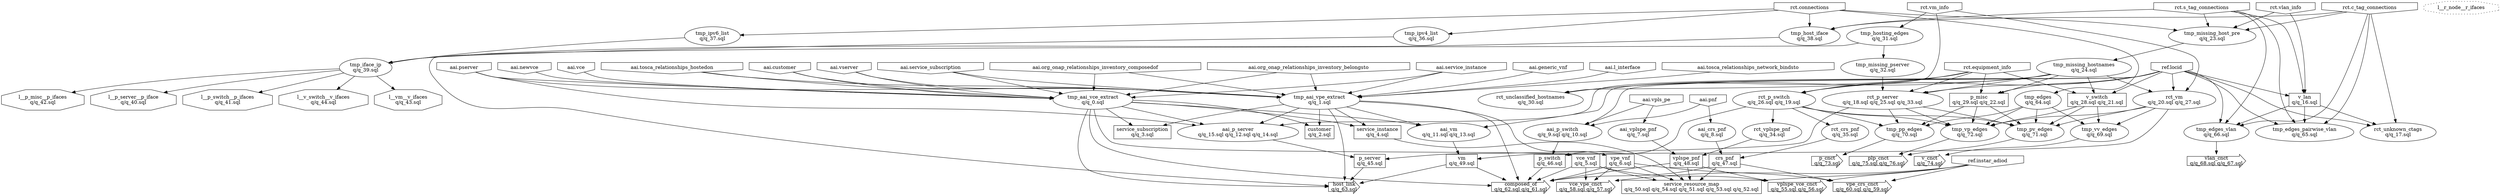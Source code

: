 digraph table_dependencies{
n0 [label="l__p_misc__p_ifaces\nq/q_42.sql", shape=octagon]
n1 [label="aai_vm\nq/q_11.sql q/q_13.sql"]
n2 [label="l__p_server__p_iface\nq/q_40.sql", shape=octagon]
n3 [label="vpe_vnf\nq/q_6.sql", shape=rect]
n4 [label="l__p_switch__p_ifaces\nq/q_41.sql", shape=octagon]
n5 [label="l__v_switch__v_ifaces\nq/q_44.sql", shape=octagon]
n6 [label="v_cnct\nq/q_74.sql", shape=rarrow]
n7 [label="host_link\nq/q_63.sql", shape=rarrow]
n8 [label="tmp_hosting_edges\nq/q_31.sql"]
n9 [label="tmp_aai_vce_extract\nq/q_0.sql"]
n10 [label="vce_vnf\nq/q_5.sql", shape=rect]
n11 [label="l__vm__v_ifaces\nq/q_43.sql", shape=octagon]
n12 [label="service_subscription\nq/q_3.sql", shape=rect]
n13 [label="crs_pnf\nq/q_47.sql", shape=rect]
n14 [label="tmp_edges_pairwise_vlan\nq/q_65.sql"]
n15 [label="rct_crs_pnf\nq/q_35.sql"]
n16 [label="rct_vplspe_pnf\nq/q_34.sql"]
n17 [label="tmp_host_iface\nq/q_38.sql"]
n18 [label="p_server\nq/q_45.sql", shape=rect]
n19 [label="vplspe_vce_cnct\nq/q_55.sql q/q_56.sql", shape=rarrow]
n20 [label="composed_of\nq/q_62.sql q/q_61.sql", shape=rarrow]
n21 [label="rct_unclassified_hostnames\nq/q_30.sql"]
n22 [label="plp_cnct\nq/q_75.sql q/q_76.sql", shape=rarrow]
n23 [label="tmp_aai_vpe_extract\nq/q_1.sql"]
n24 [label="rct_unknown_ctags\nq/q_17.sql"]
n25 [label="aai_crs_pnf\nq/q_8.sql"]
n26 [label="v_lan\nq/q_16.sql", shape=rect]
n27 [label="rct_p_server\nq/q_18.sql q/q_25.sql q/q_33.sql"]
n28 [label="service_resource_map\nq/q_50.sql q/q_54.sql q/q_51.sql q/q_53.sql q/q_52.sql", shape=rect]
n29 [label="tmp_missing_pserver\nq/q_32.sql"]
n30 [label="vplspe_pnf\nq/q_48.sql", shape=rect]
n31 [label="service_instance\nq/q_4.sql", shape=rect]
n32 [label="tmp_vp_edges\nq/q_72.sql"]
n33 [label="tmp_pp_edges\nq/q_70.sql"]
n34 [label="rct_p_switch\nq/q_26.sql q/q_19.sql"]
n35 [label="tmp_missing_hostnames\nq/q_24.sql"]
n36 [label="tmp_edges\nq/q_64.sql"]
n37 [label="vce_vpe_cnct\nq/q_58.sql q/q_57.sql", shape=rarrow]
n38 [label="tmp_edges_vlan\nq/q_66.sql"]
n39 [label="tmp_vv_edges\nq/q_69.sql"]
n40 [label="tmp_ipv4_list\nq/q_36.sql"]
n41 [label="customer\nq/q_2.sql", shape=rect]
n42 [label="aai_vplspe_pnf\nq/q_7.sql"]
n43 [label="tmp_pv_edges\nq/q_71.sql"]
n44 [label="v_switch\nq/q_28.sql q/q_21.sql", shape=rect]
n45 [label="aai_p_switch\nq/q_9.sql q/q_10.sql"]
n46 [label="aai_p_server\nq/q_15.sql q/q_12.sql q/q_14.sql"]
n47 [label="vpe_crs_cnct\nq/q_60.sql q/q_59.sql", shape=rarrow]
n48 [label="p_switch\nq/q_46.sql", shape=rect]
n49 [label="vlan_cnct\nq/q_68.sql q/q_67.sql", shape=rarrow]
n50 [label="rct_vm\nq/q_20.sql q/q_27.sql"]
n51 [label="tmp_ipv6_list\nq/q_37.sql"]
n52 [label="tmp_iface_ip\nq/q_39.sql"]
n53 [label="vm\nq/q_49.sql", shape=rect]
n54 [label="tmp_missing_host_pre\nq/q_23.sql"]
n55 [label="p_cnct\nq/q_73.sql", shape=rarrow]
n56 [label="p_misc\nq/q_29.sql q/q_22.sql", shape=rect]
n57 [label="aai.pserver", shape=invhouse]
n58 [label="aai.l_interface", shape=invhouse]
n59 [label="rct.connections", shape=invhouse]
n60 [label="aai.tosca_relationships_network_bindsto", shape=invhouse]
n61 [label="aai.tosca_relationships_hostedon", shape=invhouse]
n62 [label="rct.vm_info", shape=invhouse]
n63 [label="aai.customer", shape=invhouse]
n64 [label="aai.vserver", shape=invhouse]
n65 [label="rct.equipment_info", shape=invhouse]
n66 [label="aai.service_subscription", shape=invhouse]
n67 [label="aai.org_onap_relationships_inventory_composedof", shape=invhouse]
n68 [label="aai.vpls_pe", shape=invhouse]
n69 [label="aai.pnf", shape=invhouse]
n70 [label="aai.newvce", shape=invhouse]
n71 [label="aai.vce", shape=invhouse]
n72 [label="ref.locid", shape=invhouse]
n73 [label="rct.vlan_info", shape=invhouse]
n74 [label="aai.generic_vnf", shape=invhouse]
n75 [label="rct.c_tag_connections", shape=invhouse]
n76 [label="ref.instar_adiod", shape=invhouse]
n77 [label="aai.org_onap_relationships_inventory_belongsto", shape=invhouse]
n78 [label="aai.service_instance", shape=invhouse]
n79 [label="rct.s_tag_connections", shape=invhouse]
n52 -> n0
n9 -> n1
n72 -> n1
n23 -> n1
n52 -> n2
n23 -> n3
n52 -> n4
n52 -> n5
n39 -> n6
n9 -> n7
n53 -> n7
n18 -> n7
n23 -> n7
n8 -> n7
n62 -> n8
n63 -> n9
n66 -> n9
n78 -> n9
n77 -> n9
n71 -> n9
n70 -> n9
n67 -> n9
n61 -> n9
n64 -> n9
n57 -> n9
n9 -> n10
n52 -> n11
n9 -> n12
n23 -> n12
n25 -> n13
n15 -> n13
n79 -> n14
n72 -> n14
n75 -> n14
n26 -> n14
n34 -> n15
n34 -> n16
n59 -> n17
n75 -> n17
n79 -> n17
n27 -> n18
n46 -> n18
n76 -> n19
n30 -> n19
n10 -> n19
n30 -> n20
n48 -> n20
n13 -> n20
n9 -> n20
n10 -> n20
n53 -> n20
n23 -> n20
n3 -> n20
n35 -> n21
n65 -> n21
n62 -> n21
n32 -> n22
n43 -> n22
n63 -> n23
n66 -> n23
n78 -> n23
n77 -> n23
n74 -> n23
n67 -> n23
n61 -> n23
n60 -> n23
n64 -> n23
n57 -> n23
n58 -> n23
n75 -> n24
n72 -> n24
n26 -> n24
n69 -> n25
n73 -> n26
n79 -> n26
n72 -> n26
n65 -> n27
n35 -> n27
n72 -> n27
n29 -> n27
n76 -> n28
n31 -> n28
n30 -> n28
n10 -> n28
n13 -> n28
n3 -> n28
n8 -> n29
n42 -> n30
n16 -> n30
n9 -> n31
n23 -> n31
n36 -> n32
n50 -> n32
n27 -> n32
n34 -> n32
n56 -> n32
n44 -> n32
n36 -> n33
n27 -> n33
n34 -> n33
n56 -> n33
n35 -> n34
n72 -> n34
n65 -> n34
n54 -> n35
n59 -> n36
n76 -> n37
n10 -> n37
n3 -> n37
n79 -> n38
n72 -> n38
n75 -> n38
n26 -> n38
n36 -> n39
n50 -> n39
n44 -> n39
n59 -> n40
n9 -> n41
n23 -> n41
n68 -> n42
n36 -> n43
n27 -> n43
n50 -> n43
n44 -> n43
n34 -> n43
n56 -> n43
n35 -> n44
n72 -> n44
n65 -> n44
n69 -> n45
n72 -> n45
n68 -> n45
n57 -> n46
n72 -> n46
n9 -> n46
n23 -> n46
n76 -> n47
n3 -> n47
n13 -> n47
n34 -> n48
n45 -> n48
n38 -> n49
n62 -> n50
n35 -> n50
n72 -> n50
n59 -> n51
n17 -> n52
n40 -> n52
n51 -> n52
n1 -> n53
n50 -> n53
n59 -> n54
n75 -> n54
n79 -> n54
n73 -> n54
n33 -> n55
n35 -> n56
n72 -> n56
n65 -> n56
n80 [label="l__r_node__r_ifaces", shape=octagon, style=dotted]
}
